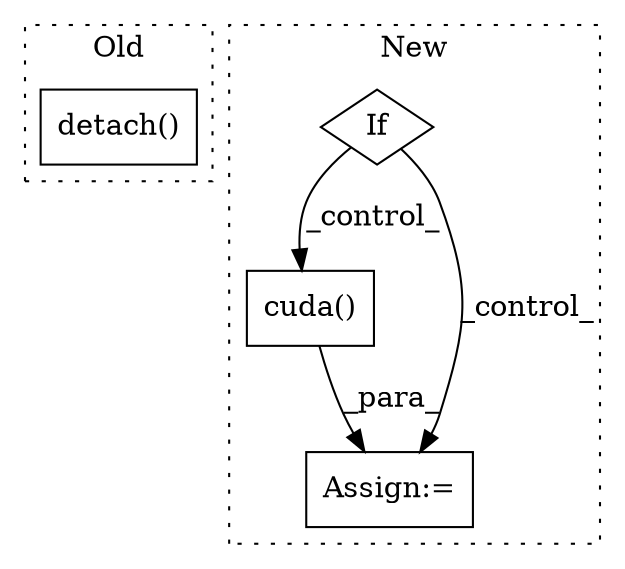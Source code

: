 digraph G {
subgraph cluster0 {
1 [label="detach()" a="75" s="2296" l="15" shape="box"];
label = "Old";
style="dotted";
}
subgraph cluster1 {
2 [label="cuda()" a="75" s="2536" l="11" shape="box"];
3 [label="Assign:=" a="68" s="2533" l="3" shape="box"];
4 [label="If" a="96" s="2501" l="3" shape="diamond"];
label = "New";
style="dotted";
}
2 -> 3 [label="_para_"];
4 -> 2 [label="_control_"];
4 -> 3 [label="_control_"];
}